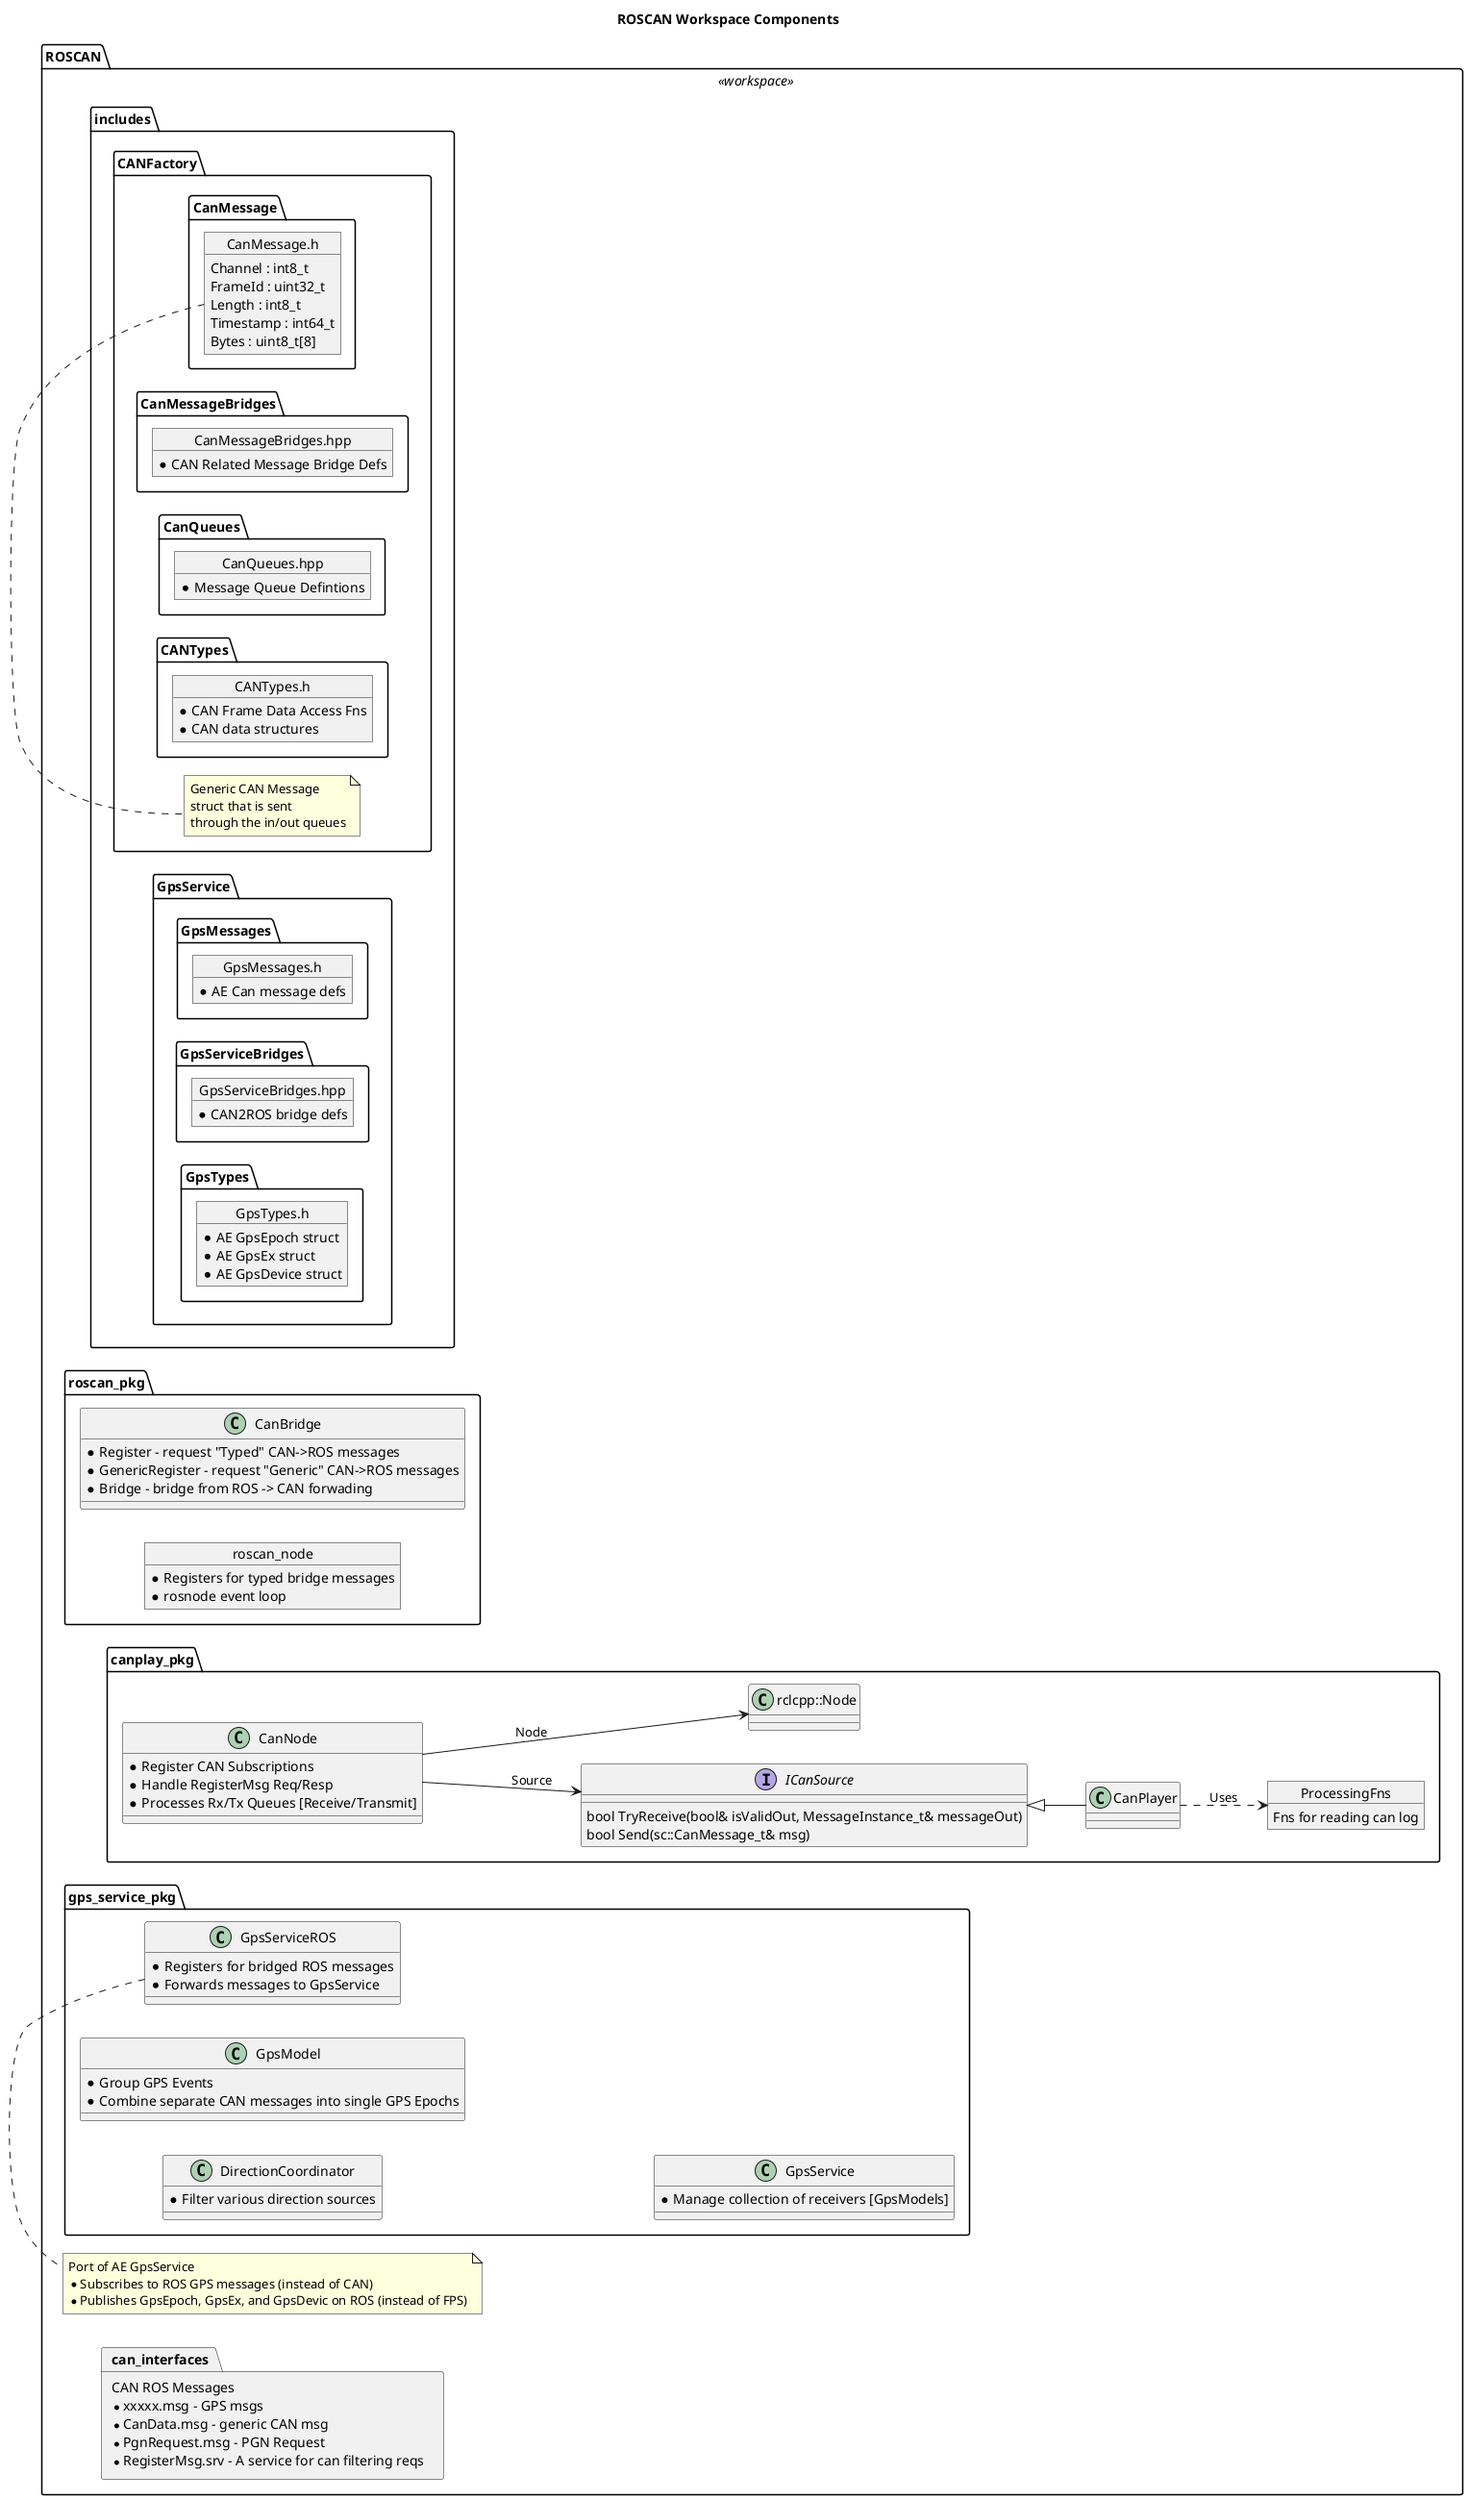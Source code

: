 @startuml
title ROSCAN Workspace Components
package ROSCAN <<workspace>>{

left to right direction
'top to bottom direction

package includes{
	package CANFactory {
		object CanMessage.h {
			Channel : int8_t
			FrameId : uint32_t
			Length : int8_t
			Timestamp : int64_t
			Bytes : uint8_t[8]
		}
		note bottom
			Generic CAN Message
			struct that is sent
			through the in/out queues
		endnote
		
		object CanMessageBridges.hpp {
			* CAN Related Message Bridge Defs
		}
		
		object CanQueues.hpp {
			* Message Queue Defintions
		}

		object CANTypes.h {
			* CAN Frame Data Access Fns
			* CAN data structures
		}
	}

	package GpsService {		
		object GpsMessages.h {
			* AE Can message defs
		}

		object GpsServiceBridges.hpp {
			* CAN2ROS bridge defs
		}

		object GpsTypes.h {
			* AE GpsEpoch struct
			* AE GpsEx struct
			* AE GpsDevice struct
		}
	}
}

package can_interfaces[
CAN ROS Messages
* xxxxx.msg - GPS msgs
* CanData.msg - generic CAN msg
* PgnRequest.msg - PGN Request
* RegisterMsg.srv - A service for can filtering reqs
]

package roscan_pkg{
	class CanBridge {
		* Register - request "Typed" CAN->ROS messages
		* GenericRegister - request "Generic" CAN->ROS messages
		* Bridge - bridge from ROS -> CAN forwading
	}

	object roscan_node {
		* Registers for typed bridge messages
		* rosnode event loop
	}
}

package canplay_pkg{
	class "rclcpp::Node" as Node {
	}
	class CanNode {
	* Register CAN Subscriptions 
	* Handle RegisterMsg Req/Resp
	* Processes Rx/Tx Queues [Receive/Transmit]
	}
	class CanPlayer {
	}
	interface ICanSource {
		bool TryReceive(bool& isValidOut, MessageInstance_t& messageOut)
		bool Send(sc::CanMessage_t& msg)
	}
	object ProcessingFns {
	  Fns for reading can log
	}
	CanNode-->Node : Node
	CanNode-->ICanSource : Source
	CanPlayer-u-|>ICanSource
	CanPlayer..>ProcessingFns : Uses
}

package gps_service_pkg{
	class DirectionCoordinator {
		* Filter various direction sources
	}

	class GpsModel {
		* Group GPS Events
		* Combine separate CAN messages into single GPS Epochs		
	}

	class GpsService {
		* Manage collection of receivers [GpsModels]
	}

	class GpsServiceROS {
		* Registers for bridged ROS messages
		* Forwards messages to GpsService
	}
}
note bottom
	Port of AE GpsService
	* Subscribes to ROS GPS messages (instead of CAN)
	* Publishes GpsEpoch, GpsEx, and GpsDevic on ROS (instead of FPS)
endnote
}

@enduml